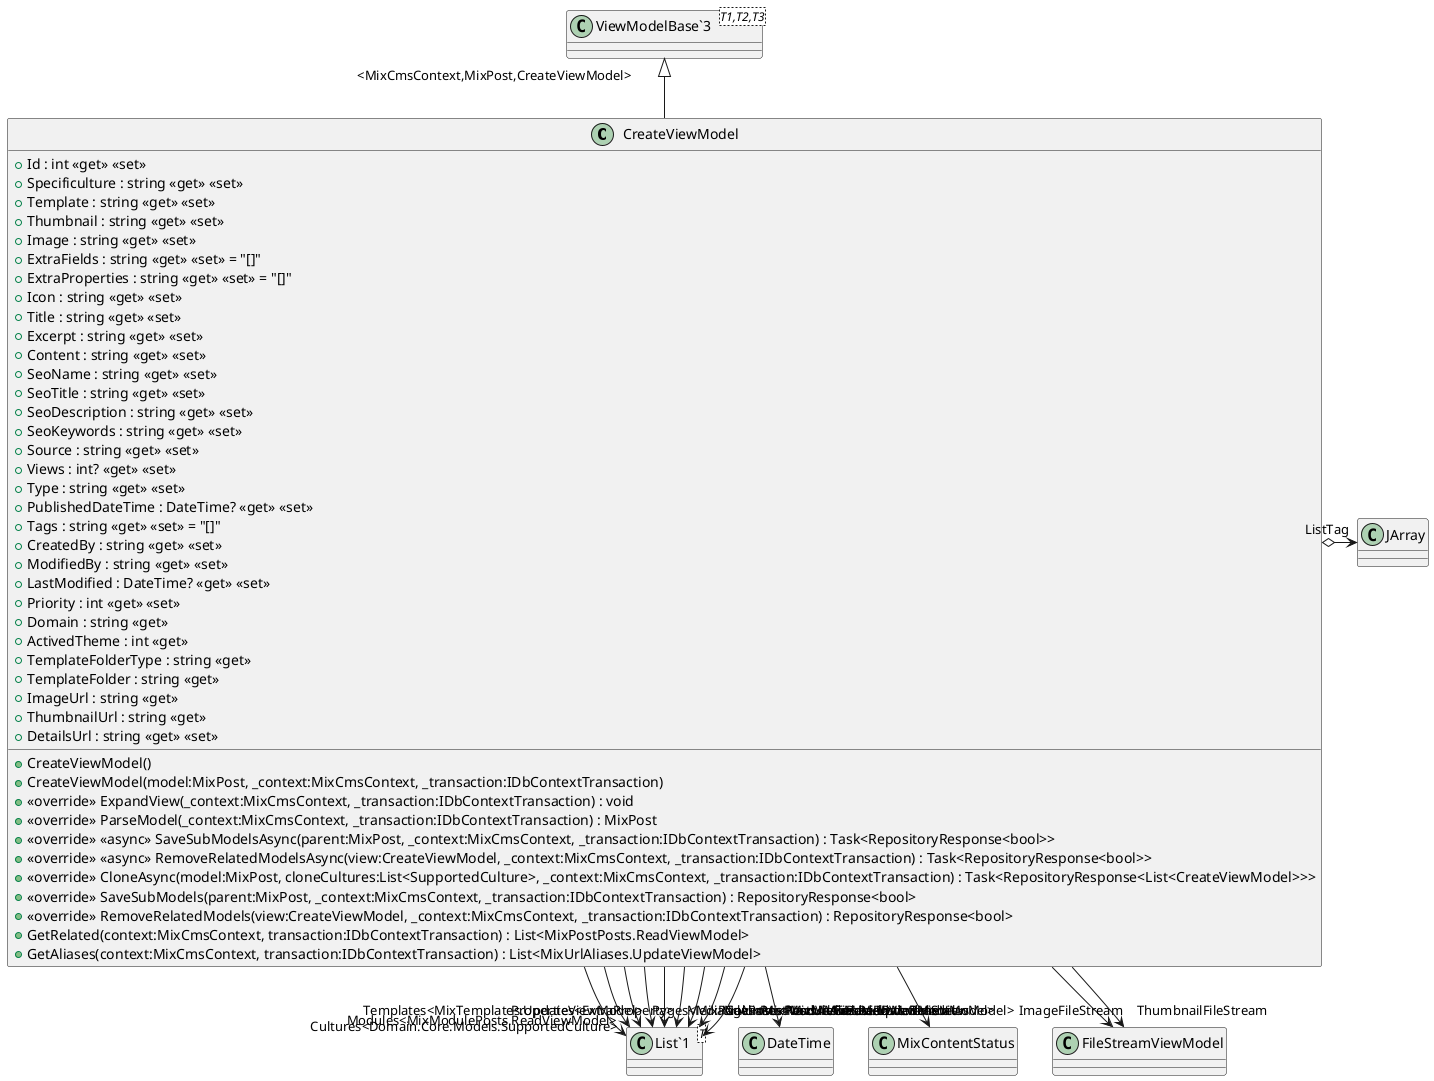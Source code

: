@startuml
class CreateViewModel {
    + Id : int <<get>> <<set>>
    + Specificulture : string <<get>> <<set>>
    + Template : string <<get>> <<set>>
    + Thumbnail : string <<get>> <<set>>
    + Image : string <<get>> <<set>>
    + ExtraFields : string <<get>> <<set>> = "[]"
    + ExtraProperties : string <<get>> <<set>> = "[]"
    + Icon : string <<get>> <<set>>
    + Title : string <<get>> <<set>>
    + Excerpt : string <<get>> <<set>>
    + Content : string <<get>> <<set>>
    + SeoName : string <<get>> <<set>>
    + SeoTitle : string <<get>> <<set>>
    + SeoDescription : string <<get>> <<set>>
    + SeoKeywords : string <<get>> <<set>>
    + Source : string <<get>> <<set>>
    + Views : int? <<get>> <<set>>
    + Type : string <<get>> <<set>>
    + PublishedDateTime : DateTime? <<get>> <<set>>
    + Tags : string <<get>> <<set>> = "[]"
    + CreatedBy : string <<get>> <<set>>
    + ModifiedBy : string <<get>> <<set>>
    + LastModified : DateTime? <<get>> <<set>>
    + Priority : int <<get>> <<set>>
    + Domain : string <<get>>
    + ActivedTheme : int <<get>>
    + TemplateFolderType : string <<get>>
    + TemplateFolder : string <<get>>
    + ImageUrl : string <<get>>
    + ThumbnailUrl : string <<get>>
    + DetailsUrl : string <<get>> <<set>>
    + CreateViewModel()
    + CreateViewModel(model:MixPost, _context:MixCmsContext, _transaction:IDbContextTransaction)
    + <<override>> ExpandView(_context:MixCmsContext, _transaction:IDbContextTransaction) : void
    + <<override>> ParseModel(_context:MixCmsContext, _transaction:IDbContextTransaction) : MixPost
    + <<override>> <<async>> SaveSubModelsAsync(parent:MixPost, _context:MixCmsContext, _transaction:IDbContextTransaction) : Task<RepositoryResponse<bool>>
    + <<override>> <<async>> RemoveRelatedModelsAsync(view:CreateViewModel, _context:MixCmsContext, _transaction:IDbContextTransaction) : Task<RepositoryResponse<bool>>
    + <<override>> CloneAsync(model:MixPost, cloneCultures:List<SupportedCulture>, _context:MixCmsContext, _transaction:IDbContextTransaction) : Task<RepositoryResponse<List<CreateViewModel>>>
    + <<override>> SaveSubModels(parent:MixPost, _context:MixCmsContext, _transaction:IDbContextTransaction) : RepositoryResponse<bool>
    + <<override>> RemoveRelatedModels(view:CreateViewModel, _context:MixCmsContext, _transaction:IDbContextTransaction) : RepositoryResponse<bool>
    + GetRelated(context:MixCmsContext, transaction:IDbContextTransaction) : List<MixPostPosts.ReadViewModel>
    + GetAliases(context:MixCmsContext, transaction:IDbContextTransaction) : List<MixUrlAliases.UpdateViewModel>
}
class "ViewModelBase`3"<T1,T2,T3> {
}
class "List`1"<T> {
}
"ViewModelBase`3" "<MixCmsContext,MixPost,CreateViewModel>" <|-- CreateViewModel
CreateViewModel --> "Cultures<Domain.Core.Models.SupportedCulture>" "List`1"
CreateViewModel --> "CreatedDateTime" DateTime
CreateViewModel --> "Status" MixContentStatus
CreateViewModel --> "Pages<MixPagePosts.ReadViewModel>" "List`1"
CreateViewModel --> "Modules<MixModulePosts.ReadViewModel>" "List`1"
CreateViewModel --> "MediaNavs<MixPostMedias.ReadViewModel>" "List`1"
CreateViewModel --> "PostNavs<MixPostPosts.ReadViewModel>" "List`1"
CreateViewModel o-> "ListTag" JArray
CreateViewModel --> "ImageFileStream" FileStreamViewModel
CreateViewModel --> "ThumbnailFileStream" FileStreamViewModel
CreateViewModel --> "Templates<MixTemplates.UpdateViewModel>" "List`1"
CreateViewModel --> "Properties<ExtraProperty>" "List`1"
CreateViewModel --> "UrlAliases<MixUrlAliases.UpdateViewModel>" "List`1"
CreateViewModel --> "Columns<ModuleFieldViewModel>" "List`1"
@enduml
